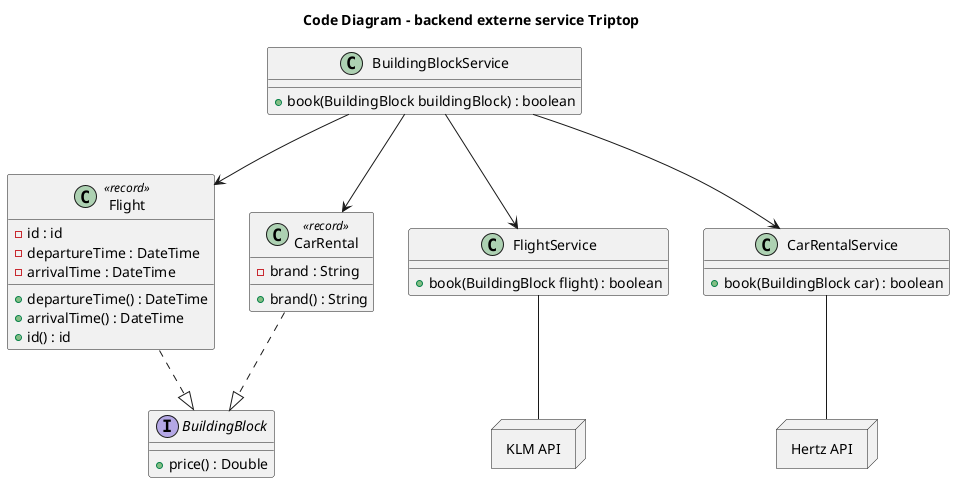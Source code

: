 @startuml

title Code Diagram - backend externe service Triptop

class Flight <<record>> {
    -id : id
    -departureTime : DateTime
    -arrivalTime : DateTime
    +departureTime() : DateTime
    +arrivalTime() : DateTime
    +id() : id
}

class CarRental <<record>> {
    -brand : String
    +brand() : String
}

class BuildingBlockService {
    +book(BuildingBlock buildingBlock) : boolean
}

class FlightService {
    +book(BuildingBlock flight) : boolean
}

class CarRentalService {
    +book(BuildingBlock car) : boolean
}

interface BuildingBlock {
    +price() : Double
}

BuildingBlockService --> FlightService
BuildingBlockService --> CarRentalService
BuildingBlockService --> CarRental
BuildingBlockService --> Flight
Flight ..|> BuildingBlock
CarRental ..|> BuildingBlock


node "KLM API" as KLM {
}

node "Hertz API" as Hertz {
}

FlightService -- KLM
CarRentalService -- Hertz

@enduml
